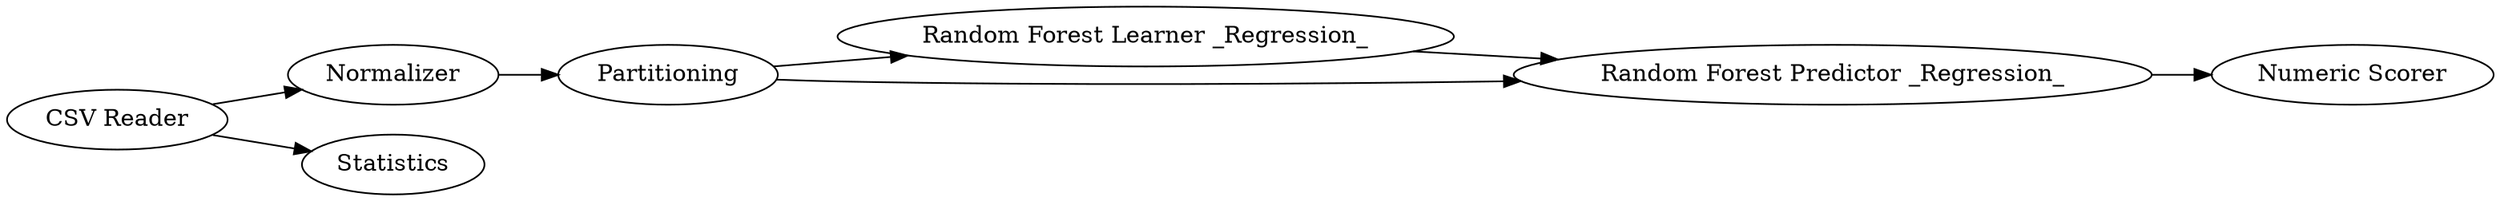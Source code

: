 digraph {
	7 -> 8
	11 -> 7
	6 -> 13
	11 -> 8
	6 -> 12
	8 -> 14
	13 -> 11
	13 [label=Normalizer]
	7 [label="Random Forest Learner _Regression_"]
	11 [label=Partitioning]
	8 [label="Random Forest Predictor _Regression_"]
	6 [label="CSV Reader"]
	14 [label="Numeric Scorer"]
	12 [label=Statistics]
	rankdir=LR
}

